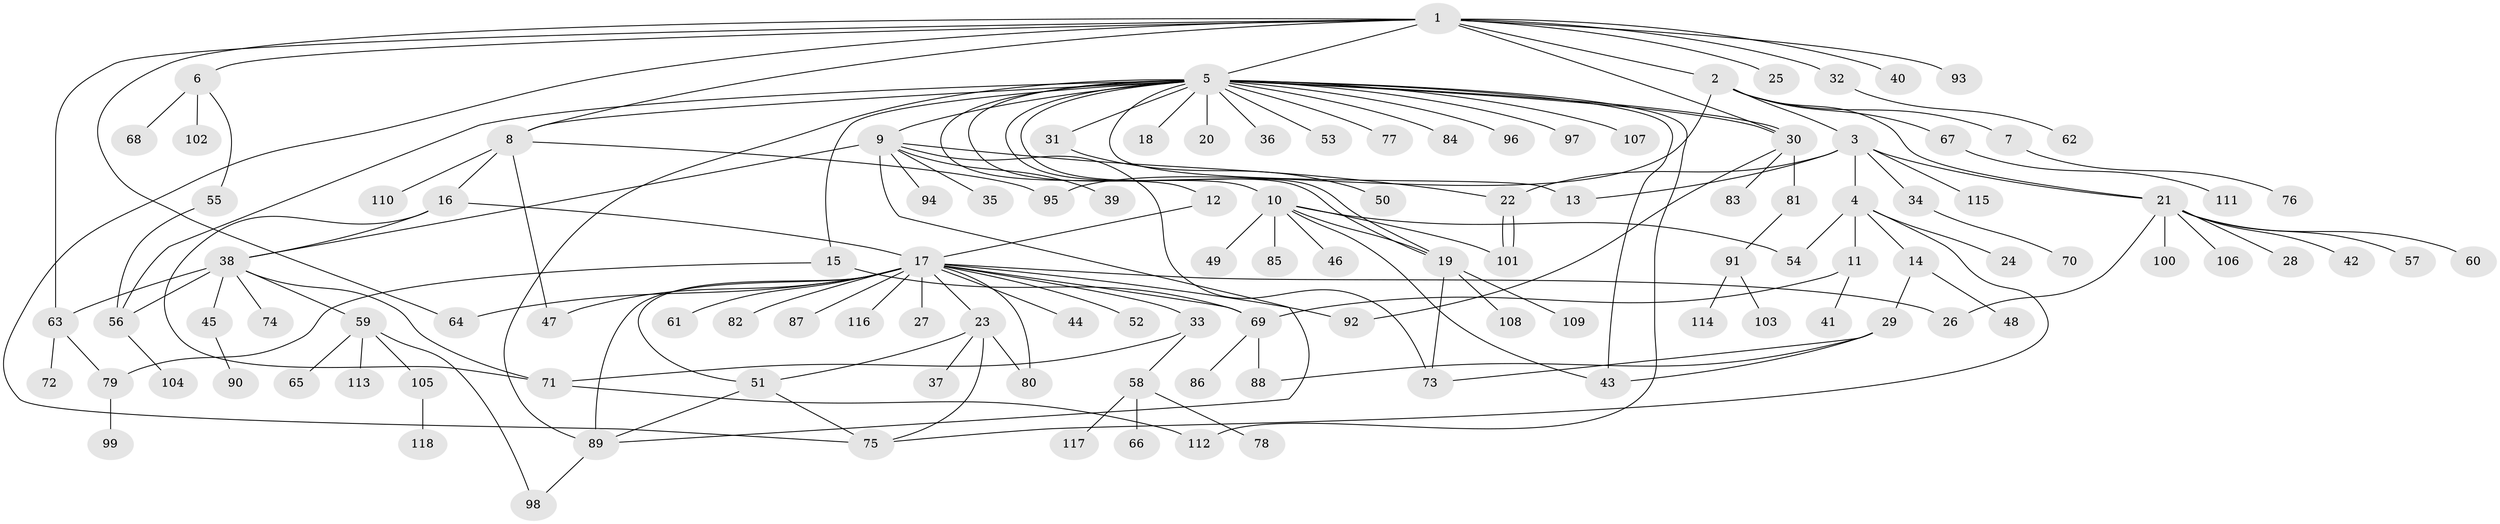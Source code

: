 // Generated by graph-tools (version 1.1) at 2025/26/03/09/25 03:26:08]
// undirected, 118 vertices, 158 edges
graph export_dot {
graph [start="1"]
  node [color=gray90,style=filled];
  1;
  2;
  3;
  4;
  5;
  6;
  7;
  8;
  9;
  10;
  11;
  12;
  13;
  14;
  15;
  16;
  17;
  18;
  19;
  20;
  21;
  22;
  23;
  24;
  25;
  26;
  27;
  28;
  29;
  30;
  31;
  32;
  33;
  34;
  35;
  36;
  37;
  38;
  39;
  40;
  41;
  42;
  43;
  44;
  45;
  46;
  47;
  48;
  49;
  50;
  51;
  52;
  53;
  54;
  55;
  56;
  57;
  58;
  59;
  60;
  61;
  62;
  63;
  64;
  65;
  66;
  67;
  68;
  69;
  70;
  71;
  72;
  73;
  74;
  75;
  76;
  77;
  78;
  79;
  80;
  81;
  82;
  83;
  84;
  85;
  86;
  87;
  88;
  89;
  90;
  91;
  92;
  93;
  94;
  95;
  96;
  97;
  98;
  99;
  100;
  101;
  102;
  103;
  104;
  105;
  106;
  107;
  108;
  109;
  110;
  111;
  112;
  113;
  114;
  115;
  116;
  117;
  118;
  1 -- 2;
  1 -- 5;
  1 -- 6;
  1 -- 8;
  1 -- 25;
  1 -- 30;
  1 -- 32;
  1 -- 40;
  1 -- 63;
  1 -- 64;
  1 -- 75;
  1 -- 93;
  2 -- 3;
  2 -- 7;
  2 -- 21;
  2 -- 67;
  2 -- 95;
  3 -- 4;
  3 -- 13;
  3 -- 21;
  3 -- 22;
  3 -- 34;
  3 -- 115;
  4 -- 11;
  4 -- 14;
  4 -- 24;
  4 -- 54;
  4 -- 75;
  5 -- 8;
  5 -- 9;
  5 -- 10;
  5 -- 12;
  5 -- 13;
  5 -- 15;
  5 -- 18;
  5 -- 19;
  5 -- 19;
  5 -- 20;
  5 -- 30;
  5 -- 30;
  5 -- 31;
  5 -- 36;
  5 -- 43;
  5 -- 53;
  5 -- 56;
  5 -- 77;
  5 -- 84;
  5 -- 89;
  5 -- 96;
  5 -- 97;
  5 -- 107;
  5 -- 112;
  6 -- 55;
  6 -- 68;
  6 -- 102;
  7 -- 76;
  8 -- 16;
  8 -- 47;
  8 -- 95;
  8 -- 110;
  9 -- 22;
  9 -- 35;
  9 -- 38;
  9 -- 39;
  9 -- 73;
  9 -- 89;
  9 -- 94;
  10 -- 19;
  10 -- 43;
  10 -- 46;
  10 -- 49;
  10 -- 54;
  10 -- 85;
  10 -- 101;
  11 -- 41;
  11 -- 69;
  12 -- 17;
  14 -- 29;
  14 -- 48;
  15 -- 69;
  15 -- 79;
  16 -- 17;
  16 -- 38;
  16 -- 71;
  17 -- 23;
  17 -- 26;
  17 -- 27;
  17 -- 33;
  17 -- 44;
  17 -- 47;
  17 -- 51;
  17 -- 52;
  17 -- 61;
  17 -- 64;
  17 -- 69;
  17 -- 80;
  17 -- 82;
  17 -- 87;
  17 -- 89;
  17 -- 92;
  17 -- 116;
  19 -- 73;
  19 -- 108;
  19 -- 109;
  21 -- 26;
  21 -- 28;
  21 -- 42;
  21 -- 57;
  21 -- 60;
  21 -- 100;
  21 -- 106;
  22 -- 101;
  22 -- 101;
  23 -- 37;
  23 -- 51;
  23 -- 75;
  23 -- 80;
  29 -- 43;
  29 -- 73;
  29 -- 88;
  30 -- 81;
  30 -- 83;
  30 -- 92;
  31 -- 50;
  32 -- 62;
  33 -- 58;
  33 -- 71;
  34 -- 70;
  38 -- 45;
  38 -- 56;
  38 -- 59;
  38 -- 63;
  38 -- 71;
  38 -- 74;
  45 -- 90;
  51 -- 75;
  51 -- 89;
  55 -- 56;
  56 -- 104;
  58 -- 66;
  58 -- 78;
  58 -- 117;
  59 -- 65;
  59 -- 98;
  59 -- 105;
  59 -- 113;
  63 -- 72;
  63 -- 79;
  67 -- 111;
  69 -- 86;
  69 -- 88;
  71 -- 112;
  79 -- 99;
  81 -- 91;
  89 -- 98;
  91 -- 103;
  91 -- 114;
  105 -- 118;
}
